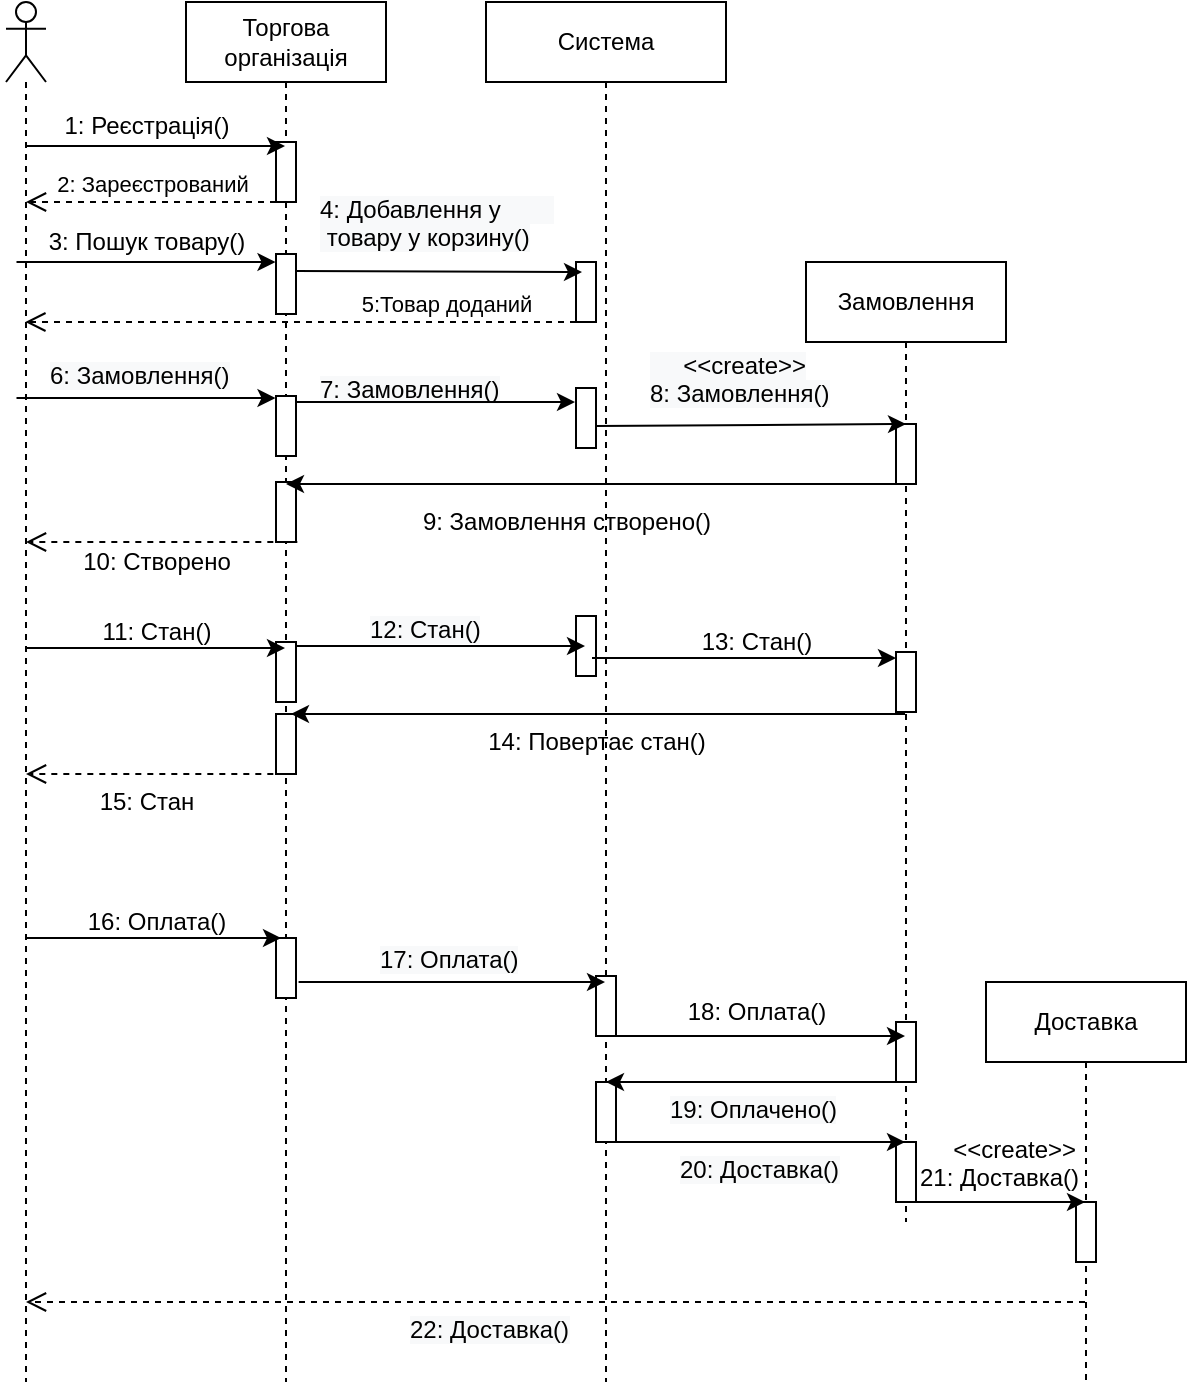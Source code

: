 <mxfile version="14.4.9" type="github">
  <diagram id="fw49n0T_XUWUQFiHfciC" name="Page-1">
    <mxGraphModel dx="1113" dy="654" grid="1" gridSize="10" guides="1" tooltips="1" connect="1" arrows="1" fold="1" page="1" pageScale="1" pageWidth="827" pageHeight="1169" math="0" shadow="0">
      <root>
        <mxCell id="0" />
        <mxCell id="1" parent="0" />
        <mxCell id="jM_k1SBDohhX2evHbiHx-29" value="" style="shape=umlLifeline;participant=umlActor;perimeter=lifelinePerimeter;whiteSpace=wrap;html=1;container=1;collapsible=0;recursiveResize=0;verticalAlign=top;spacingTop=36;outlineConnect=0;" vertex="1" parent="1">
          <mxGeometry x="20" y="110" width="20" height="690" as="geometry" />
        </mxCell>
        <mxCell id="jM_k1SBDohhX2evHbiHx-30" value="Торгова організація" style="shape=umlLifeline;perimeter=lifelinePerimeter;whiteSpace=wrap;html=1;container=1;collapsible=0;recursiveResize=0;outlineConnect=0;" vertex="1" parent="1">
          <mxGeometry x="110" y="110" width="100" height="690" as="geometry" />
        </mxCell>
        <mxCell id="jM_k1SBDohhX2evHbiHx-34" value="" style="rounded=0;whiteSpace=wrap;html=1;" vertex="1" parent="jM_k1SBDohhX2evHbiHx-30">
          <mxGeometry x="45" y="70" width="10" height="30" as="geometry" />
        </mxCell>
        <mxCell id="jM_k1SBDohhX2evHbiHx-42" value="" style="rounded=0;whiteSpace=wrap;html=1;" vertex="1" parent="jM_k1SBDohhX2evHbiHx-30">
          <mxGeometry x="45" y="126" width="10" height="30" as="geometry" />
        </mxCell>
        <mxCell id="jM_k1SBDohhX2evHbiHx-43" value="" style="rounded=0;whiteSpace=wrap;html=1;" vertex="1" parent="jM_k1SBDohhX2evHbiHx-30">
          <mxGeometry x="45" y="197" width="10" height="30" as="geometry" />
        </mxCell>
        <mxCell id="jM_k1SBDohhX2evHbiHx-44" value="" style="rounded=0;whiteSpace=wrap;html=1;" vertex="1" parent="jM_k1SBDohhX2evHbiHx-30">
          <mxGeometry x="45" y="320" width="10" height="30" as="geometry" />
        </mxCell>
        <mxCell id="jM_k1SBDohhX2evHbiHx-46" value="" style="rounded=0;whiteSpace=wrap;html=1;" vertex="1" parent="jM_k1SBDohhX2evHbiHx-30">
          <mxGeometry x="45" y="356" width="10" height="30" as="geometry" />
        </mxCell>
        <mxCell id="jM_k1SBDohhX2evHbiHx-47" value="" style="rounded=0;whiteSpace=wrap;html=1;" vertex="1" parent="jM_k1SBDohhX2evHbiHx-30">
          <mxGeometry x="45" y="468" width="10" height="30" as="geometry" />
        </mxCell>
        <mxCell id="jM_k1SBDohhX2evHbiHx-87" value="" style="rounded=0;whiteSpace=wrap;html=1;" vertex="1" parent="jM_k1SBDohhX2evHbiHx-30">
          <mxGeometry x="45" y="240" width="10" height="30" as="geometry" />
        </mxCell>
        <mxCell id="jM_k1SBDohhX2evHbiHx-31" value="Система" style="shape=umlLifeline;perimeter=lifelinePerimeter;whiteSpace=wrap;html=1;container=1;collapsible=0;recursiveResize=0;outlineConnect=0;" vertex="1" parent="1">
          <mxGeometry x="260" y="110" width="120" height="690" as="geometry" />
        </mxCell>
        <mxCell id="jM_k1SBDohhX2evHbiHx-51" value="" style="rounded=0;whiteSpace=wrap;html=1;" vertex="1" parent="jM_k1SBDohhX2evHbiHx-31">
          <mxGeometry x="45" y="193" width="10" height="30" as="geometry" />
        </mxCell>
        <mxCell id="jM_k1SBDohhX2evHbiHx-52" value="" style="rounded=0;whiteSpace=wrap;html=1;" vertex="1" parent="jM_k1SBDohhX2evHbiHx-31">
          <mxGeometry x="45" y="307" width="10" height="30" as="geometry" />
        </mxCell>
        <mxCell id="jM_k1SBDohhX2evHbiHx-84" value="&lt;span style=&quot;font-family: &amp;#34;helvetica&amp;#34;&quot;&gt;14: Повертає cтан()&lt;/span&gt;" style="text;html=1;align=center;verticalAlign=middle;resizable=0;points=[];autosize=1;" vertex="1" parent="jM_k1SBDohhX2evHbiHx-31">
          <mxGeometry x="-10" y="360" width="130" height="20" as="geometry" />
        </mxCell>
        <mxCell id="jM_k1SBDohhX2evHbiHx-95" value="" style="rounded=0;whiteSpace=wrap;html=1;" vertex="1" parent="jM_k1SBDohhX2evHbiHx-31">
          <mxGeometry x="55" y="487" width="10" height="30" as="geometry" />
        </mxCell>
        <mxCell id="jM_k1SBDohhX2evHbiHx-101" value="" style="rounded=0;whiteSpace=wrap;html=1;" vertex="1" parent="jM_k1SBDohhX2evHbiHx-31">
          <mxGeometry x="55" y="540" width="10" height="30" as="geometry" />
        </mxCell>
        <mxCell id="jM_k1SBDohhX2evHbiHx-32" value="Замовлення" style="shape=umlLifeline;perimeter=lifelinePerimeter;whiteSpace=wrap;html=1;container=1;collapsible=0;recursiveResize=0;outlineConnect=0;" vertex="1" parent="1">
          <mxGeometry x="420" y="240" width="100" height="480" as="geometry" />
        </mxCell>
        <mxCell id="jM_k1SBDohhX2evHbiHx-62" value="" style="rounded=0;whiteSpace=wrap;html=1;" vertex="1" parent="jM_k1SBDohhX2evHbiHx-32">
          <mxGeometry x="45" y="81" width="10" height="30" as="geometry" />
        </mxCell>
        <mxCell id="jM_k1SBDohhX2evHbiHx-105" value="" style="rounded=0;whiteSpace=wrap;html=1;" vertex="1" parent="jM_k1SBDohhX2evHbiHx-32">
          <mxGeometry x="45" y="440" width="10" height="30" as="geometry" />
        </mxCell>
        <mxCell id="jM_k1SBDohhX2evHbiHx-33" value="Доставка" style="shape=umlLifeline;perimeter=lifelinePerimeter;whiteSpace=wrap;html=1;container=1;collapsible=0;recursiveResize=0;outlineConnect=0;" vertex="1" parent="1">
          <mxGeometry x="510" y="600" width="100" height="200" as="geometry" />
        </mxCell>
        <mxCell id="jM_k1SBDohhX2evHbiHx-107" value="" style="rounded=0;whiteSpace=wrap;html=1;" vertex="1" parent="jM_k1SBDohhX2evHbiHx-33">
          <mxGeometry x="45" y="110" width="10" height="30" as="geometry" />
        </mxCell>
        <mxCell id="jM_k1SBDohhX2evHbiHx-39" value="" style="endArrow=classic;html=1;" edge="1" parent="1">
          <mxGeometry width="50" height="50" relative="1" as="geometry">
            <mxPoint x="30" y="182" as="sourcePoint" />
            <mxPoint x="159.5" y="182" as="targetPoint" />
          </mxGeometry>
        </mxCell>
        <mxCell id="jM_k1SBDohhX2evHbiHx-40" value="1: Реєстрація()" style="text;html=1;align=center;verticalAlign=middle;resizable=0;points=[];autosize=1;" vertex="1" parent="1">
          <mxGeometry x="40" y="162" width="100" height="20" as="geometry" />
        </mxCell>
        <mxCell id="jM_k1SBDohhX2evHbiHx-41" value="2: Зареєстрований" style="html=1;verticalAlign=bottom;endArrow=open;dashed=1;endSize=8;exitX=0;exitY=1;exitDx=0;exitDy=0;" edge="1" parent="1" source="jM_k1SBDohhX2evHbiHx-34" target="jM_k1SBDohhX2evHbiHx-29">
          <mxGeometry relative="1" as="geometry">
            <mxPoint x="140" y="210" as="sourcePoint" />
            <mxPoint x="60" y="210" as="targetPoint" />
          </mxGeometry>
        </mxCell>
        <mxCell id="jM_k1SBDohhX2evHbiHx-48" value="" style="endArrow=classic;html=1;" edge="1" parent="1">
          <mxGeometry width="50" height="50" relative="1" as="geometry">
            <mxPoint x="25.25" y="240" as="sourcePoint" />
            <mxPoint x="154.75" y="240" as="targetPoint" />
          </mxGeometry>
        </mxCell>
        <mxCell id="jM_k1SBDohhX2evHbiHx-49" value="3: Пошук товару()" style="text;html=1;align=center;verticalAlign=middle;resizable=0;points=[];autosize=1;" vertex="1" parent="1">
          <mxGeometry x="30" y="220" width="120" height="20" as="geometry" />
        </mxCell>
        <mxCell id="jM_k1SBDohhX2evHbiHx-50" value="" style="rounded=0;whiteSpace=wrap;html=1;" vertex="1" parent="1">
          <mxGeometry x="305" y="240" width="10" height="30" as="geometry" />
        </mxCell>
        <mxCell id="jM_k1SBDohhX2evHbiHx-55" value="" style="endArrow=classic;html=1;exitX=1;exitY=0.25;exitDx=0;exitDy=0;" edge="1" parent="1">
          <mxGeometry width="50" height="50" relative="1" as="geometry">
            <mxPoint x="165" y="244.5" as="sourcePoint" />
            <mxPoint x="308" y="245" as="targetPoint" />
          </mxGeometry>
        </mxCell>
        <mxCell id="jM_k1SBDohhX2evHbiHx-56" value="&lt;span style=&quot;color: rgb(0 , 0 , 0) ; font-family: &amp;#34;helvetica&amp;#34; ; font-size: 12px ; font-style: normal ; font-weight: normal ; letter-spacing: normal ; text-align: center ; text-indent: 0px ; text-transform: none ; word-spacing: 0px ; background-color: rgb(248 , 249 , 250) ; text-decoration: none ; display: inline ; float: none&quot;&gt;4: Добавлення у &amp;nbsp; &amp;nbsp; &amp;nbsp; &amp;nbsp; &amp;nbsp;товару у корзину()&lt;/span&gt;" style="text;whiteSpace=wrap;html=1;" vertex="1" parent="1">
          <mxGeometry x="175" y="200" width="130" height="30" as="geometry" />
        </mxCell>
        <mxCell id="jM_k1SBDohhX2evHbiHx-57" value="5:Товар доданий" style="html=1;verticalAlign=bottom;endArrow=open;dashed=1;endSize=8;exitX=0;exitY=1;exitDx=0;exitDy=0;" edge="1" parent="1">
          <mxGeometry x="-0.528" relative="1" as="geometry">
            <mxPoint x="305" y="270" as="sourcePoint" />
            <mxPoint x="29.667" y="270" as="targetPoint" />
            <mxPoint as="offset" />
          </mxGeometry>
        </mxCell>
        <mxCell id="jM_k1SBDohhX2evHbiHx-58" value="" style="endArrow=classic;html=1;" edge="1" parent="1">
          <mxGeometry width="50" height="50" relative="1" as="geometry">
            <mxPoint x="25.25" y="308" as="sourcePoint" />
            <mxPoint x="154.75" y="308" as="targetPoint" />
          </mxGeometry>
        </mxCell>
        <mxCell id="jM_k1SBDohhX2evHbiHx-59" value="&lt;span style=&quot;color: rgb(0 , 0 , 0) ; font-family: &amp;#34;helvetica&amp;#34; ; font-size: 12px ; font-style: normal ; font-weight: normal ; letter-spacing: normal ; text-align: center ; text-indent: 0px ; text-transform: none ; word-spacing: 0px ; background-color: rgb(248 , 249 , 250) ; text-decoration: none ; display: inline ; float: none&quot;&gt;6: Замовлення()&lt;/span&gt;" style="text;whiteSpace=wrap;html=1;" vertex="1" parent="1">
          <mxGeometry x="40" y="283" width="110" height="32" as="geometry" />
        </mxCell>
        <mxCell id="jM_k1SBDohhX2evHbiHx-60" value="&lt;span style=&quot;color: rgb(0 , 0 , 0) ; font-family: &amp;#34;helvetica&amp;#34; ; font-size: 12px ; font-style: normal ; font-weight: normal ; letter-spacing: normal ; text-align: center ; text-indent: 0px ; text-transform: none ; word-spacing: 0px ; background-color: rgb(248 , 249 , 250) ; text-decoration: none ; display: inline ; float: none&quot;&gt;7: Замовлення()&lt;/span&gt;" style="text;whiteSpace=wrap;html=1;" vertex="1" parent="1">
          <mxGeometry x="175" y="290" width="110" height="32" as="geometry" />
        </mxCell>
        <mxCell id="jM_k1SBDohhX2evHbiHx-61" value="" style="endArrow=classic;html=1;" edge="1" parent="1">
          <mxGeometry width="50" height="50" relative="1" as="geometry">
            <mxPoint x="165" y="310" as="sourcePoint" />
            <mxPoint x="304.5" y="310" as="targetPoint" />
          </mxGeometry>
        </mxCell>
        <mxCell id="jM_k1SBDohhX2evHbiHx-64" value="" style="endArrow=classic;html=1;entryX=0.5;entryY=0;entryDx=0;entryDy=0;" edge="1" parent="1" target="jM_k1SBDohhX2evHbiHx-62">
          <mxGeometry width="50" height="50" relative="1" as="geometry">
            <mxPoint x="315" y="322" as="sourcePoint" />
            <mxPoint x="454.5" y="322" as="targetPoint" />
          </mxGeometry>
        </mxCell>
        <mxCell id="jM_k1SBDohhX2evHbiHx-66" value="&lt;span style=&quot;color: rgb(0 , 0 , 0) ; font-family: &amp;#34;helvetica&amp;#34; ; font-size: 12px ; font-style: normal ; font-weight: normal ; letter-spacing: normal ; text-align: center ; text-indent: 0px ; text-transform: none ; word-spacing: 0px ; background-color: rgb(248 , 249 , 250) ; text-decoration: none ; display: inline ; float: none&quot;&gt;&amp;nbsp; &amp;nbsp; &amp;nbsp;&amp;lt;&amp;lt;create&amp;gt;&amp;gt;&lt;br&gt;8: Замовлення()&lt;/span&gt;" style="text;whiteSpace=wrap;html=1;" vertex="1" parent="1">
          <mxGeometry x="340" y="278" width="110" height="32" as="geometry" />
        </mxCell>
        <mxCell id="jM_k1SBDohhX2evHbiHx-67" value="" style="endArrow=classic;html=1;exitX=0;exitY=1;exitDx=0;exitDy=0;" edge="1" parent="1" source="jM_k1SBDohhX2evHbiHx-62" target="jM_k1SBDohhX2evHbiHx-30">
          <mxGeometry width="50" height="50" relative="1" as="geometry">
            <mxPoint x="325" y="332" as="sourcePoint" />
            <mxPoint x="475" y="332" as="targetPoint" />
          </mxGeometry>
        </mxCell>
        <mxCell id="jM_k1SBDohhX2evHbiHx-68" value="&lt;span style=&quot;font-family: &amp;#34;helvetica&amp;#34;&quot;&gt;9: Замовлення створено()&lt;/span&gt;" style="text;html=1;align=center;verticalAlign=middle;resizable=0;points=[];autosize=1;" vertex="1" parent="1">
          <mxGeometry x="220" y="360" width="160" height="20" as="geometry" />
        </mxCell>
        <mxCell id="jM_k1SBDohhX2evHbiHx-69" value="" style="html=1;verticalAlign=bottom;endArrow=open;dashed=1;endSize=8;exitX=0;exitY=1;exitDx=0;exitDy=0;" edge="1" parent="1">
          <mxGeometry relative="1" as="geometry">
            <mxPoint x="165.66" y="380" as="sourcePoint" />
            <mxPoint x="29.997" y="380.0" as="targetPoint" />
          </mxGeometry>
        </mxCell>
        <mxCell id="jM_k1SBDohhX2evHbiHx-70" value="&lt;span style=&quot;font-family: &amp;#34;helvetica&amp;#34;&quot;&gt;10: Створено&lt;/span&gt;" style="text;html=1;align=center;verticalAlign=middle;resizable=0;points=[];autosize=1;" vertex="1" parent="1">
          <mxGeometry x="50" y="380" width="90" height="20" as="geometry" />
        </mxCell>
        <mxCell id="jM_k1SBDohhX2evHbiHx-71" value="" style="endArrow=classic;html=1;" edge="1" parent="1">
          <mxGeometry width="50" height="50" relative="1" as="geometry">
            <mxPoint x="29.667" y="433.0" as="sourcePoint" />
            <mxPoint x="159.5" y="433.0" as="targetPoint" />
          </mxGeometry>
        </mxCell>
        <mxCell id="jM_k1SBDohhX2evHbiHx-73" value="&lt;span style=&quot;font-family: &amp;#34;helvetica&amp;#34;&quot;&gt;11: Стан()&lt;/span&gt;" style="text;html=1;align=center;verticalAlign=middle;resizable=0;points=[];autosize=1;" vertex="1" parent="1">
          <mxGeometry x="60" y="415" width="70" height="20" as="geometry" />
        </mxCell>
        <mxCell id="jM_k1SBDohhX2evHbiHx-76" value="" style="endArrow=classic;html=1;exitX=1;exitY=0.5;exitDx=0;exitDy=0;" edge="1" parent="1">
          <mxGeometry width="50" height="50" relative="1" as="geometry">
            <mxPoint x="165" y="432.0" as="sourcePoint" />
            <mxPoint x="309.5" y="432.0" as="targetPoint" />
          </mxGeometry>
        </mxCell>
        <mxCell id="jM_k1SBDohhX2evHbiHx-77" value="&lt;span style=&quot;color: rgb(0 , 0 , 0) ; font-family: &amp;#34;helvetica&amp;#34; ; font-size: 12px ; font-style: normal ; font-weight: normal ; letter-spacing: normal ; text-align: center ; text-indent: 0px ; text-transform: none ; word-spacing: 0px ; background-color: rgb(248 , 249 , 250) ; text-decoration: none ; display: inline ; float: none&quot;&gt;12: Стан()&lt;/span&gt;" style="text;whiteSpace=wrap;html=1;" vertex="1" parent="1">
          <mxGeometry x="200" y="410" width="80" height="30" as="geometry" />
        </mxCell>
        <mxCell id="jM_k1SBDohhX2evHbiHx-79" value="" style="rounded=0;whiteSpace=wrap;html=1;" vertex="1" parent="1">
          <mxGeometry x="465" y="435" width="10" height="30" as="geometry" />
        </mxCell>
        <mxCell id="jM_k1SBDohhX2evHbiHx-80" value="" style="endArrow=classic;html=1;entryX=0;entryY=0.5;entryDx=0;entryDy=0;" edge="1" parent="1">
          <mxGeometry width="50" height="50" relative="1" as="geometry">
            <mxPoint x="313" y="438" as="sourcePoint" />
            <mxPoint x="465" y="438" as="targetPoint" />
          </mxGeometry>
        </mxCell>
        <mxCell id="jM_k1SBDohhX2evHbiHx-82" value="" style="endArrow=classic;html=1;entryX=0.75;entryY=0;entryDx=0;entryDy=0;" edge="1" parent="1" source="jM_k1SBDohhX2evHbiHx-32" target="jM_k1SBDohhX2evHbiHx-46">
          <mxGeometry width="50" height="50" relative="1" as="geometry">
            <mxPoint x="465" y="466" as="sourcePoint" />
            <mxPoint x="159.667" y="462" as="targetPoint" />
          </mxGeometry>
        </mxCell>
        <mxCell id="jM_k1SBDohhX2evHbiHx-83" value="&lt;span style=&quot;font-family: &amp;#34;helvetica&amp;#34;&quot;&gt;13: Стан()&lt;/span&gt;" style="text;html=1;align=center;verticalAlign=middle;resizable=0;points=[];autosize=1;" vertex="1" parent="1">
          <mxGeometry x="360" y="420" width="70" height="20" as="geometry" />
        </mxCell>
        <mxCell id="jM_k1SBDohhX2evHbiHx-85" value="" style="html=1;verticalAlign=bottom;endArrow=open;dashed=1;endSize=8;" edge="1" parent="1" target="jM_k1SBDohhX2evHbiHx-29">
          <mxGeometry relative="1" as="geometry">
            <mxPoint x="153.66" y="496" as="sourcePoint" />
            <mxPoint x="49.997" y="496.0" as="targetPoint" />
          </mxGeometry>
        </mxCell>
        <mxCell id="jM_k1SBDohhX2evHbiHx-86" value="&lt;span style=&quot;font-family: &amp;#34;helvetica&amp;#34;&quot;&gt;15: Стан&lt;/span&gt;" style="text;html=1;align=center;verticalAlign=middle;resizable=0;points=[];autosize=1;" vertex="1" parent="1">
          <mxGeometry x="60" y="500" width="60" height="20" as="geometry" />
        </mxCell>
        <mxCell id="jM_k1SBDohhX2evHbiHx-92" value="" style="endArrow=classic;html=1;entryX=0.25;entryY=0;entryDx=0;entryDy=0;" edge="1" parent="1" target="jM_k1SBDohhX2evHbiHx-47">
          <mxGeometry width="50" height="50" relative="1" as="geometry">
            <mxPoint x="30.087" y="578" as="sourcePoint" />
            <mxPoint x="150" y="578" as="targetPoint" />
          </mxGeometry>
        </mxCell>
        <mxCell id="jM_k1SBDohhX2evHbiHx-93" value="&lt;span style=&quot;font-family: &amp;#34;helvetica&amp;#34;&quot;&gt;16: Оплата()&lt;/span&gt;" style="text;html=1;align=center;verticalAlign=middle;resizable=0;points=[];autosize=1;" vertex="1" parent="1">
          <mxGeometry x="50" y="560" width="90" height="20" as="geometry" />
        </mxCell>
        <mxCell id="jM_k1SBDohhX2evHbiHx-96" value="" style="endArrow=classic;html=1;" edge="1" parent="1" target="jM_k1SBDohhX2evHbiHx-31">
          <mxGeometry width="50" height="50" relative="1" as="geometry">
            <mxPoint x="166.297" y="600" as="sourcePoint" />
            <mxPoint x="293.71" y="600" as="targetPoint" />
          </mxGeometry>
        </mxCell>
        <mxCell id="jM_k1SBDohhX2evHbiHx-97" value="&lt;span style=&quot;color: rgb(0 , 0 , 0) ; font-family: &amp;#34;helvetica&amp;#34; ; font-size: 12px ; font-style: normal ; font-weight: normal ; letter-spacing: normal ; text-align: center ; text-indent: 0px ; text-transform: none ; word-spacing: 0px ; background-color: rgb(248 , 249 , 250) ; text-decoration: none ; display: inline ; float: none&quot;&gt;17: Оплата()&lt;/span&gt;" style="text;whiteSpace=wrap;html=1;" vertex="1" parent="1">
          <mxGeometry x="205" y="575" width="100" height="30" as="geometry" />
        </mxCell>
        <mxCell id="jM_k1SBDohhX2evHbiHx-98" value="" style="rounded=0;whiteSpace=wrap;html=1;" vertex="1" parent="1">
          <mxGeometry x="465" y="620" width="10" height="30" as="geometry" />
        </mxCell>
        <mxCell id="jM_k1SBDohhX2evHbiHx-99" value="" style="endArrow=classic;html=1;exitX=1;exitY=1;exitDx=0;exitDy=0;" edge="1" parent="1" source="jM_k1SBDohhX2evHbiHx-95" target="jM_k1SBDohhX2evHbiHx-32">
          <mxGeometry width="50" height="50" relative="1" as="geometry">
            <mxPoint x="325" y="621" as="sourcePoint" />
            <mxPoint x="438.2" y="626.42" as="targetPoint" />
          </mxGeometry>
        </mxCell>
        <mxCell id="jM_k1SBDohhX2evHbiHx-100" value="&lt;span style=&quot;font-family: &amp;#34;helvetica&amp;#34;&quot;&gt;18: Оплата()&lt;/span&gt;" style="text;html=1;align=center;verticalAlign=middle;resizable=0;points=[];autosize=1;" vertex="1" parent="1">
          <mxGeometry x="350" y="605" width="90" height="20" as="geometry" />
        </mxCell>
        <mxCell id="jM_k1SBDohhX2evHbiHx-102" value="" style="endArrow=classic;html=1;" edge="1" parent="1" target="jM_k1SBDohhX2evHbiHx-31">
          <mxGeometry width="50" height="50" relative="1" as="geometry">
            <mxPoint x="464.997" y="650" as="sourcePoint" />
            <mxPoint x="412.41" y="650" as="targetPoint" />
          </mxGeometry>
        </mxCell>
        <mxCell id="jM_k1SBDohhX2evHbiHx-103" value="&lt;span style=&quot;color: rgb(0 , 0 , 0) ; font-family: &amp;#34;helvetica&amp;#34; ; font-size: 12px ; font-style: normal ; font-weight: normal ; letter-spacing: normal ; text-align: center ; text-indent: 0px ; text-transform: none ; word-spacing: 0px ; background-color: rgb(248 , 249 , 250) ; text-decoration: none ; display: inline ; float: none&quot;&gt;19: Оплачено()&lt;/span&gt;" style="text;whiteSpace=wrap;html=1;" vertex="1" parent="1">
          <mxGeometry x="350" y="650" width="100" height="30" as="geometry" />
        </mxCell>
        <mxCell id="jM_k1SBDohhX2evHbiHx-104" value="" style="endArrow=classic;html=1;" edge="1" parent="1" target="jM_k1SBDohhX2evHbiHx-32">
          <mxGeometry width="50" height="50" relative="1" as="geometry">
            <mxPoint x="322.587" y="680" as="sourcePoint" />
            <mxPoint x="450" y="680" as="targetPoint" />
          </mxGeometry>
        </mxCell>
        <mxCell id="jM_k1SBDohhX2evHbiHx-106" value="&lt;span style=&quot;color: rgb(0 , 0 , 0) ; font-family: &amp;#34;helvetica&amp;#34; ; font-size: 12px ; font-style: normal ; font-weight: normal ; letter-spacing: normal ; text-align: center ; text-indent: 0px ; text-transform: none ; word-spacing: 0px ; background-color: rgb(248 , 249 , 250) ; text-decoration: none ; display: inline ; float: none&quot;&gt;20: Доставка()&lt;/span&gt;" style="text;whiteSpace=wrap;html=1;" vertex="1" parent="1">
          <mxGeometry x="355" y="680" width="110" height="30" as="geometry" />
        </mxCell>
        <mxCell id="jM_k1SBDohhX2evHbiHx-108" value="" style="endArrow=classic;html=1;" edge="1" parent="1" target="jM_k1SBDohhX2evHbiHx-33">
          <mxGeometry width="50" height="50" relative="1" as="geometry">
            <mxPoint x="474.997" y="710" as="sourcePoint" />
            <mxPoint x="532.41" y="710" as="targetPoint" />
          </mxGeometry>
        </mxCell>
        <mxCell id="jM_k1SBDohhX2evHbiHx-109" value="&lt;span style=&quot;font-family: &amp;#34;helvetica&amp;#34; ; text-align: center&quot;&gt;&amp;nbsp; &amp;nbsp; &amp;nbsp;&amp;lt;&amp;lt;create&amp;gt;&amp;gt;&lt;/span&gt;&lt;br style=&quot;font-family: &amp;#34;helvetica&amp;#34; ; text-align: center&quot;&gt;&lt;span style=&quot;font-family: &amp;#34;helvetica&amp;#34; ; text-align: center&quot;&gt;21: Доставка()&lt;/span&gt;" style="text;whiteSpace=wrap;html=1;" vertex="1" parent="1">
          <mxGeometry x="475" y="670" width="110" height="30" as="geometry" />
        </mxCell>
        <mxCell id="jM_k1SBDohhX2evHbiHx-110" value="" style="html=1;verticalAlign=bottom;endArrow=open;dashed=1;endSize=8;" edge="1" parent="1" target="jM_k1SBDohhX2evHbiHx-29">
          <mxGeometry relative="1" as="geometry">
            <mxPoint x="559.5" y="760" as="sourcePoint" />
            <mxPoint x="399.997" y="760" as="targetPoint" />
          </mxGeometry>
        </mxCell>
        <mxCell id="jM_k1SBDohhX2evHbiHx-111" value="&lt;span style=&quot;color: rgb(0 , 0 , 0) ; font-family: &amp;#34;helvetica&amp;#34; ; font-size: 12px ; font-style: normal ; font-weight: normal ; letter-spacing: normal ; text-align: center ; text-indent: 0px ; text-transform: none ; word-spacing: 0px ; background-color: rgb(248 , 249 , 250) ; text-decoration: none ; display: inline ; float: none&quot;&gt;22: Доставка()&lt;/span&gt;" style="text;whiteSpace=wrap;html=1;" vertex="1" parent="1">
          <mxGeometry x="220" y="760" width="110" height="30" as="geometry" />
        </mxCell>
      </root>
    </mxGraphModel>
  </diagram>
</mxfile>
